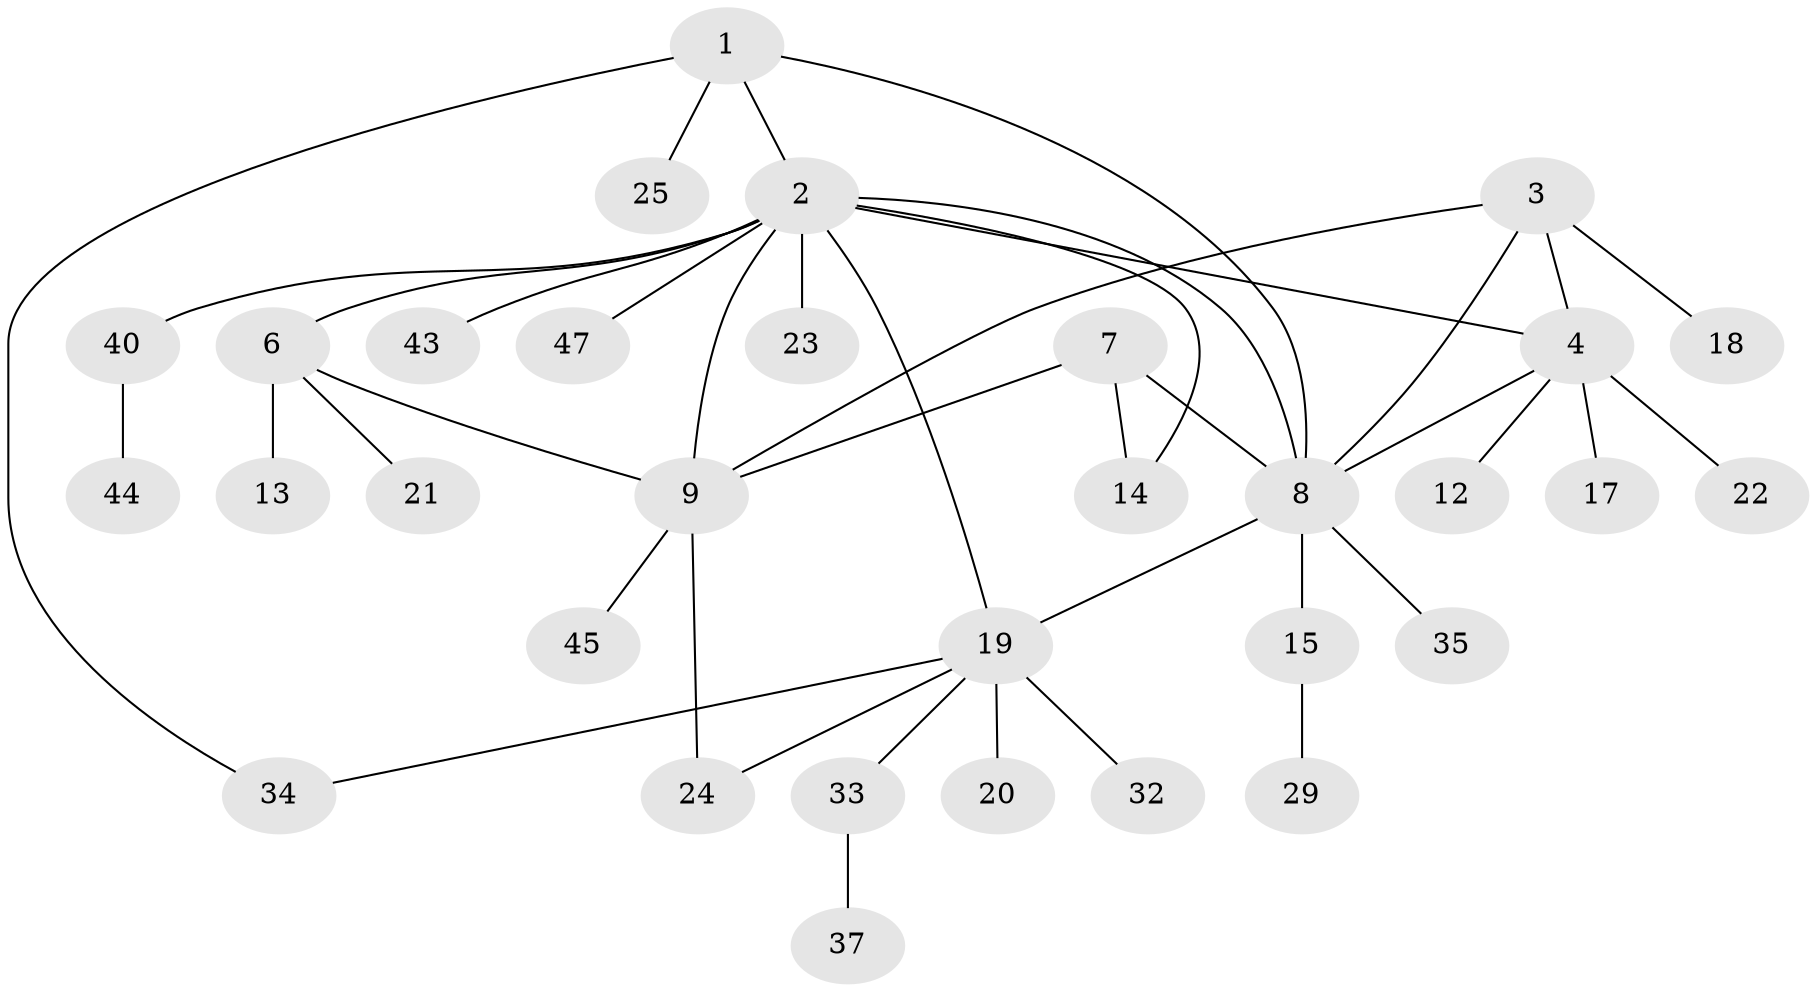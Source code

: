 // Generated by graph-tools (version 1.1) at 2025/24/03/03/25 07:24:12]
// undirected, 32 vertices, 41 edges
graph export_dot {
graph [start="1"]
  node [color=gray90,style=filled];
  1 [super="+26"];
  2 [super="+5"];
  3 [super="+46"];
  4 [super="+11"];
  6 [super="+16"];
  7;
  8 [super="+41"];
  9 [super="+10"];
  12 [super="+36"];
  13;
  14 [super="+30"];
  15 [super="+28"];
  17 [super="+39"];
  18 [super="+31"];
  19 [super="+27"];
  20;
  21;
  22;
  23;
  24;
  25;
  29;
  32;
  33 [super="+38"];
  34;
  35;
  37;
  40 [super="+42"];
  43;
  44;
  45;
  47;
  1 -- 2;
  1 -- 8;
  1 -- 25;
  1 -- 34;
  2 -- 4 [weight=2];
  2 -- 19;
  2 -- 40;
  2 -- 43;
  2 -- 47;
  2 -- 9;
  2 -- 6;
  2 -- 23;
  2 -- 8;
  2 -- 14;
  3 -- 4;
  3 -- 18;
  3 -- 9;
  3 -- 8;
  4 -- 8;
  4 -- 12;
  4 -- 17;
  4 -- 22;
  6 -- 9;
  6 -- 13;
  6 -- 21;
  7 -- 8;
  7 -- 9;
  7 -- 14;
  8 -- 15;
  8 -- 19 [weight=2];
  8 -- 35;
  9 -- 45;
  9 -- 24;
  15 -- 29;
  19 -- 20;
  19 -- 32;
  19 -- 34;
  19 -- 24;
  19 -- 33;
  33 -- 37;
  40 -- 44;
}
